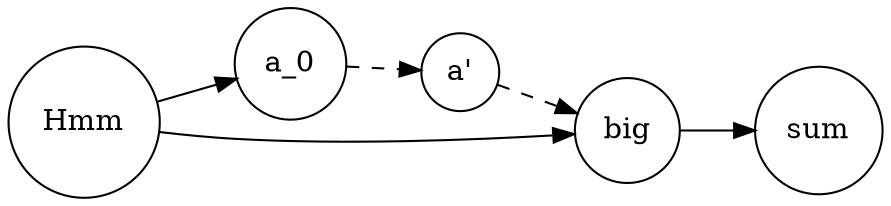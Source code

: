 digraph {
    rankdir = LR;
    node [shape = circle;];
    Hmm -> a_0;
    Hmm -> big;
    a_0 -> "a'" -> big [style = "dashed";];
    big -> sum;
}